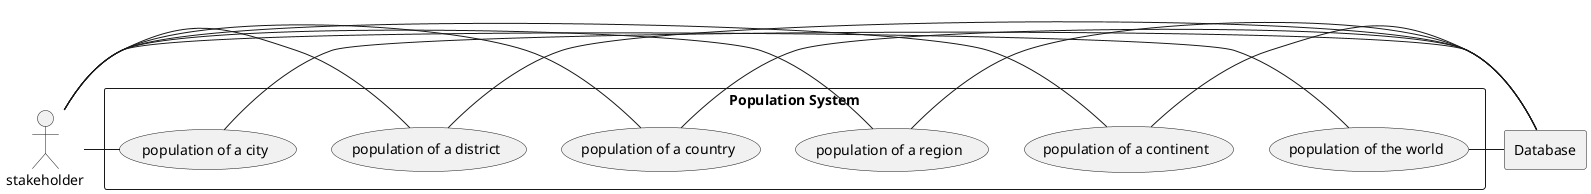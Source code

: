 @startuml
rectangle Database
actor User as "stakeholder"

rectangle "Population System"{
/'Define'/
(population of the world) as world
(population of a continent) as continent
(population of a region) as region
(population of a country) as country
(population of a district) as district
(population of a city) as city
/'Connect'/
(User) - (world)
(User) - (continent)
(User) - (region)
(User) - (country)
(User) - (district)
(User) - (city)
(Database) - (world)
(Database) - (continent)
(Database) - (region)
(Database) - (country)
(Database) - (district)
(Database) - (city)
@enduml
